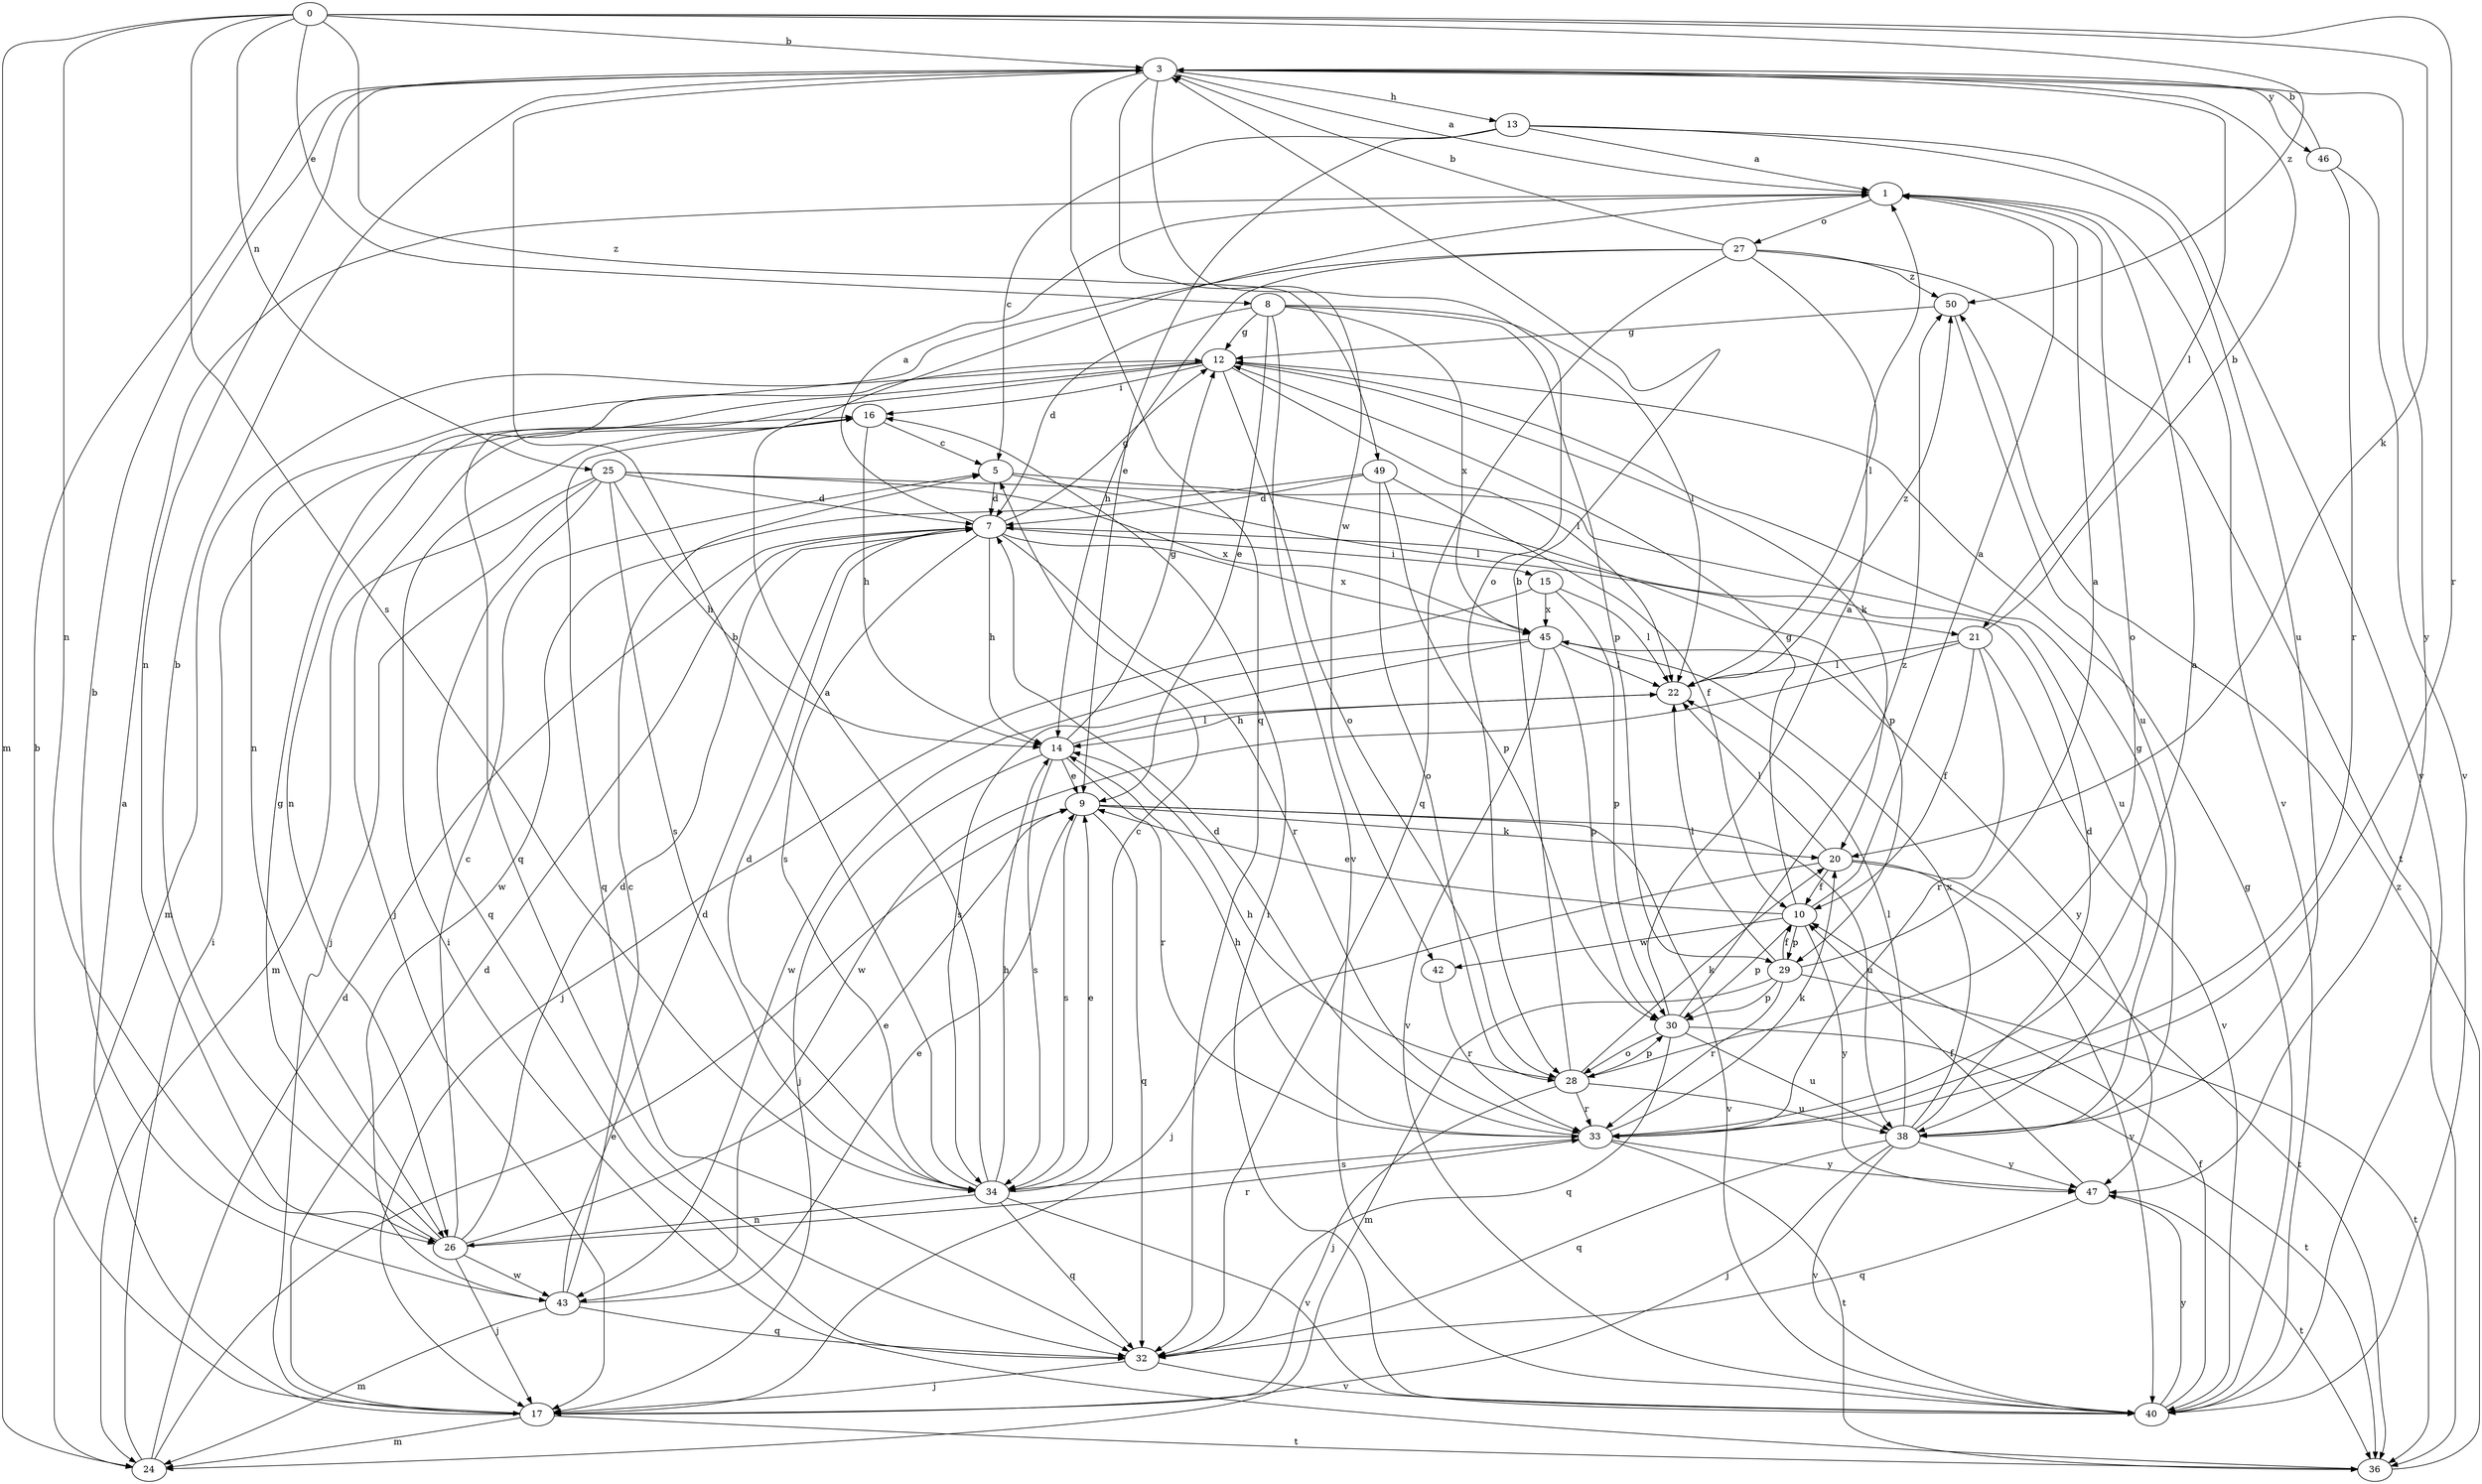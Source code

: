 strict digraph  {
0;
1;
3;
5;
7;
8;
9;
10;
12;
13;
14;
15;
16;
17;
20;
21;
22;
24;
25;
26;
27;
28;
29;
30;
32;
33;
34;
36;
38;
40;
42;
43;
45;
46;
47;
49;
50;
0 -> 3  [label=b];
0 -> 8  [label=e];
0 -> 20  [label=k];
0 -> 24  [label=m];
0 -> 25  [label=n];
0 -> 26  [label=n];
0 -> 33  [label=r];
0 -> 34  [label=s];
0 -> 49  [label=z];
0 -> 50  [label=z];
1 -> 27  [label=o];
1 -> 28  [label=o];
1 -> 40  [label=v];
3 -> 1  [label=a];
3 -> 13  [label=h];
3 -> 21  [label=l];
3 -> 26  [label=n];
3 -> 28  [label=o];
3 -> 32  [label=q];
3 -> 42  [label=w];
3 -> 46  [label=y];
3 -> 47  [label=y];
5 -> 7  [label=d];
5 -> 21  [label=l];
5 -> 29  [label=p];
7 -> 1  [label=a];
7 -> 12  [label=g];
7 -> 14  [label=h];
7 -> 15  [label=i];
7 -> 33  [label=r];
7 -> 34  [label=s];
7 -> 45  [label=x];
8 -> 7  [label=d];
8 -> 9  [label=e];
8 -> 12  [label=g];
8 -> 22  [label=l];
8 -> 29  [label=p];
8 -> 40  [label=v];
8 -> 45  [label=x];
9 -> 20  [label=k];
9 -> 32  [label=q];
9 -> 34  [label=s];
9 -> 38  [label=u];
9 -> 40  [label=v];
10 -> 1  [label=a];
10 -> 9  [label=e];
10 -> 12  [label=g];
10 -> 29  [label=p];
10 -> 30  [label=p];
10 -> 42  [label=w];
10 -> 47  [label=y];
12 -> 16  [label=i];
12 -> 20  [label=k];
12 -> 22  [label=l];
12 -> 24  [label=m];
12 -> 26  [label=n];
12 -> 28  [label=o];
12 -> 32  [label=q];
13 -> 1  [label=a];
13 -> 5  [label=c];
13 -> 9  [label=e];
13 -> 38  [label=u];
13 -> 40  [label=v];
14 -> 9  [label=e];
14 -> 12  [label=g];
14 -> 17  [label=j];
14 -> 22  [label=l];
14 -> 33  [label=r];
14 -> 34  [label=s];
15 -> 17  [label=j];
15 -> 22  [label=l];
15 -> 30  [label=p];
15 -> 45  [label=x];
16 -> 5  [label=c];
16 -> 14  [label=h];
16 -> 17  [label=j];
16 -> 32  [label=q];
17 -> 1  [label=a];
17 -> 3  [label=b];
17 -> 7  [label=d];
17 -> 24  [label=m];
17 -> 36  [label=t];
20 -> 10  [label=f];
20 -> 17  [label=j];
20 -> 22  [label=l];
20 -> 36  [label=t];
20 -> 40  [label=v];
21 -> 3  [label=b];
21 -> 10  [label=f];
21 -> 22  [label=l];
21 -> 33  [label=r];
21 -> 40  [label=v];
21 -> 43  [label=w];
22 -> 14  [label=h];
22 -> 50  [label=z];
24 -> 7  [label=d];
24 -> 9  [label=e];
24 -> 16  [label=i];
25 -> 7  [label=d];
25 -> 14  [label=h];
25 -> 17  [label=j];
25 -> 24  [label=m];
25 -> 32  [label=q];
25 -> 34  [label=s];
25 -> 38  [label=u];
25 -> 45  [label=x];
26 -> 3  [label=b];
26 -> 5  [label=c];
26 -> 7  [label=d];
26 -> 9  [label=e];
26 -> 12  [label=g];
26 -> 17  [label=j];
26 -> 33  [label=r];
26 -> 43  [label=w];
27 -> 3  [label=b];
27 -> 14  [label=h];
27 -> 22  [label=l];
27 -> 26  [label=n];
27 -> 32  [label=q];
27 -> 36  [label=t];
27 -> 50  [label=z];
28 -> 3  [label=b];
28 -> 14  [label=h];
28 -> 17  [label=j];
28 -> 20  [label=k];
28 -> 30  [label=p];
28 -> 33  [label=r];
28 -> 38  [label=u];
29 -> 1  [label=a];
29 -> 10  [label=f];
29 -> 22  [label=l];
29 -> 24  [label=m];
29 -> 30  [label=p];
29 -> 33  [label=r];
29 -> 36  [label=t];
30 -> 1  [label=a];
30 -> 28  [label=o];
30 -> 32  [label=q];
30 -> 36  [label=t];
30 -> 38  [label=u];
30 -> 50  [label=z];
32 -> 17  [label=j];
32 -> 40  [label=v];
33 -> 1  [label=a];
33 -> 7  [label=d];
33 -> 14  [label=h];
33 -> 20  [label=k];
33 -> 34  [label=s];
33 -> 36  [label=t];
33 -> 47  [label=y];
34 -> 1  [label=a];
34 -> 3  [label=b];
34 -> 5  [label=c];
34 -> 7  [label=d];
34 -> 9  [label=e];
34 -> 14  [label=h];
34 -> 26  [label=n];
34 -> 32  [label=q];
34 -> 40  [label=v];
36 -> 16  [label=i];
36 -> 50  [label=z];
38 -> 7  [label=d];
38 -> 12  [label=g];
38 -> 17  [label=j];
38 -> 22  [label=l];
38 -> 32  [label=q];
38 -> 40  [label=v];
38 -> 45  [label=x];
38 -> 47  [label=y];
40 -> 10  [label=f];
40 -> 12  [label=g];
40 -> 16  [label=i];
40 -> 47  [label=y];
42 -> 33  [label=r];
43 -> 3  [label=b];
43 -> 5  [label=c];
43 -> 7  [label=d];
43 -> 9  [label=e];
43 -> 24  [label=m];
43 -> 32  [label=q];
45 -> 22  [label=l];
45 -> 30  [label=p];
45 -> 34  [label=s];
45 -> 40  [label=v];
45 -> 43  [label=w];
45 -> 47  [label=y];
46 -> 3  [label=b];
46 -> 33  [label=r];
46 -> 40  [label=v];
47 -> 10  [label=f];
47 -> 32  [label=q];
47 -> 36  [label=t];
49 -> 7  [label=d];
49 -> 10  [label=f];
49 -> 28  [label=o];
49 -> 30  [label=p];
49 -> 43  [label=w];
50 -> 12  [label=g];
50 -> 38  [label=u];
}
